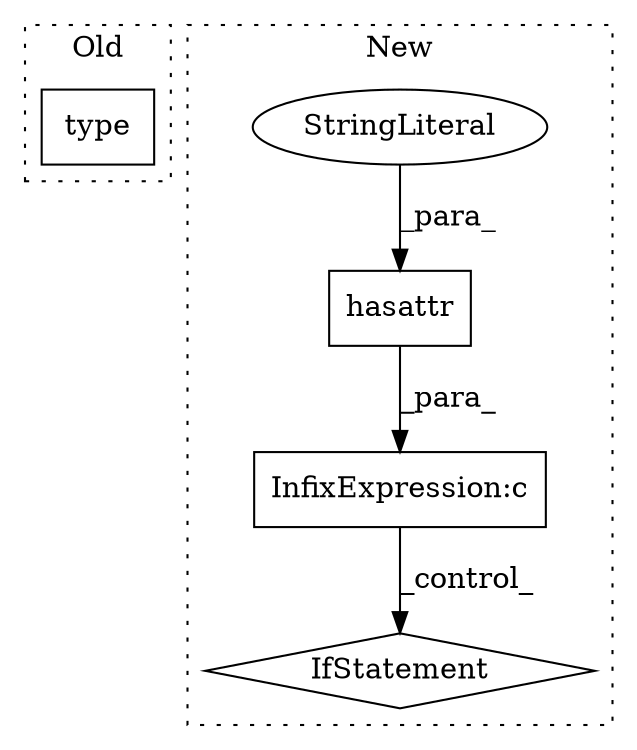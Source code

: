 digraph G {
subgraph cluster0 {
1 [label="type" a="32" s="2540,2546" l="5,1" shape="box"];
label = "Old";
style="dotted";
}
subgraph cluster1 {
2 [label="hasattr" a="32" s="3066,3096" l="8,1" shape="box"];
3 [label="StringLiteral" a="45" s="3081" l="15" shape="ellipse"];
4 [label="InfixExpression:c" a="27" s="3117" l="4" shape="box"];
5 [label="IfStatement" a="25" s="3324,3338" l="4,2" shape="diamond"];
label = "New";
style="dotted";
}
2 -> 4 [label="_para_"];
3 -> 2 [label="_para_"];
4 -> 5 [label="_control_"];
}